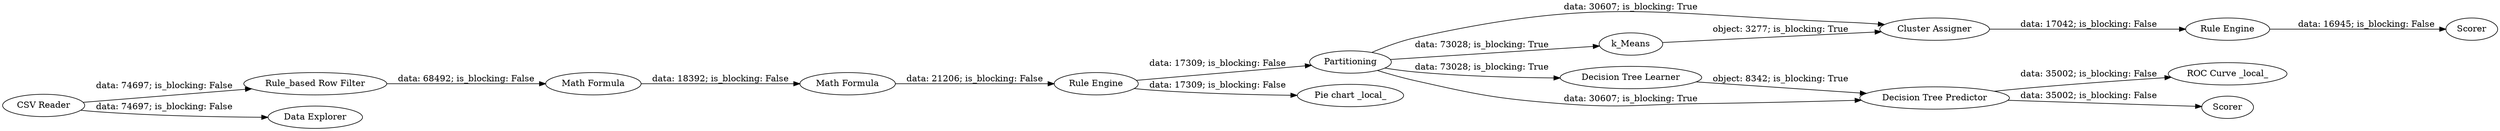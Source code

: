 digraph {
	"-114946860377975894_1" [label="CSV Reader"]
	"-114946860377975894_13" [label="Cluster Assigner"]
	"-114946860377975894_10" [label=Scorer]
	"-114946860377975894_14" [label="Rule Engine"]
	"-114946860377975894_3" [label="Rule_based Row Filter"]
	"-114946860377975894_9" [label="Decision Tree Predictor"]
	"-114946860377975894_11" [label="ROC Curve _local_"]
	"-114946860377975894_7" [label=Partitioning]
	"-114946860377975894_8" [label="Decision Tree Learner"]
	"-114946860377975894_2" [label="Data Explorer"]
	"-114946860377975894_4" [label="Math Formula"]
	"-114946860377975894_15" [label=Scorer]
	"-114946860377975894_5" [label="Math Formula"]
	"-114946860377975894_16" [label="Pie chart _local_"]
	"-114946860377975894_12" [label=k_Means]
	"-114946860377975894_6" [label="Rule Engine"]
	"-114946860377975894_12" -> "-114946860377975894_13" [label="object: 3277; is_blocking: True"]
	"-114946860377975894_13" -> "-114946860377975894_14" [label="data: 17042; is_blocking: False"]
	"-114946860377975894_14" -> "-114946860377975894_15" [label="data: 16945; is_blocking: False"]
	"-114946860377975894_7" -> "-114946860377975894_9" [label="data: 30607; is_blocking: True"]
	"-114946860377975894_7" -> "-114946860377975894_12" [label="data: 73028; is_blocking: True"]
	"-114946860377975894_5" -> "-114946860377975894_6" [label="data: 21206; is_blocking: False"]
	"-114946860377975894_1" -> "-114946860377975894_2" [label="data: 74697; is_blocking: False"]
	"-114946860377975894_4" -> "-114946860377975894_5" [label="data: 18392; is_blocking: False"]
	"-114946860377975894_1" -> "-114946860377975894_3" [label="data: 74697; is_blocking: False"]
	"-114946860377975894_6" -> "-114946860377975894_16" [label="data: 17309; is_blocking: False"]
	"-114946860377975894_9" -> "-114946860377975894_11" [label="data: 35002; is_blocking: False"]
	"-114946860377975894_7" -> "-114946860377975894_8" [label="data: 73028; is_blocking: True"]
	"-114946860377975894_8" -> "-114946860377975894_9" [label="object: 8342; is_blocking: True"]
	"-114946860377975894_7" -> "-114946860377975894_13" [label="data: 30607; is_blocking: True"]
	"-114946860377975894_9" -> "-114946860377975894_10" [label="data: 35002; is_blocking: False"]
	"-114946860377975894_6" -> "-114946860377975894_7" [label="data: 17309; is_blocking: False"]
	"-114946860377975894_3" -> "-114946860377975894_4" [label="data: 68492; is_blocking: False"]
	rankdir=LR
}
